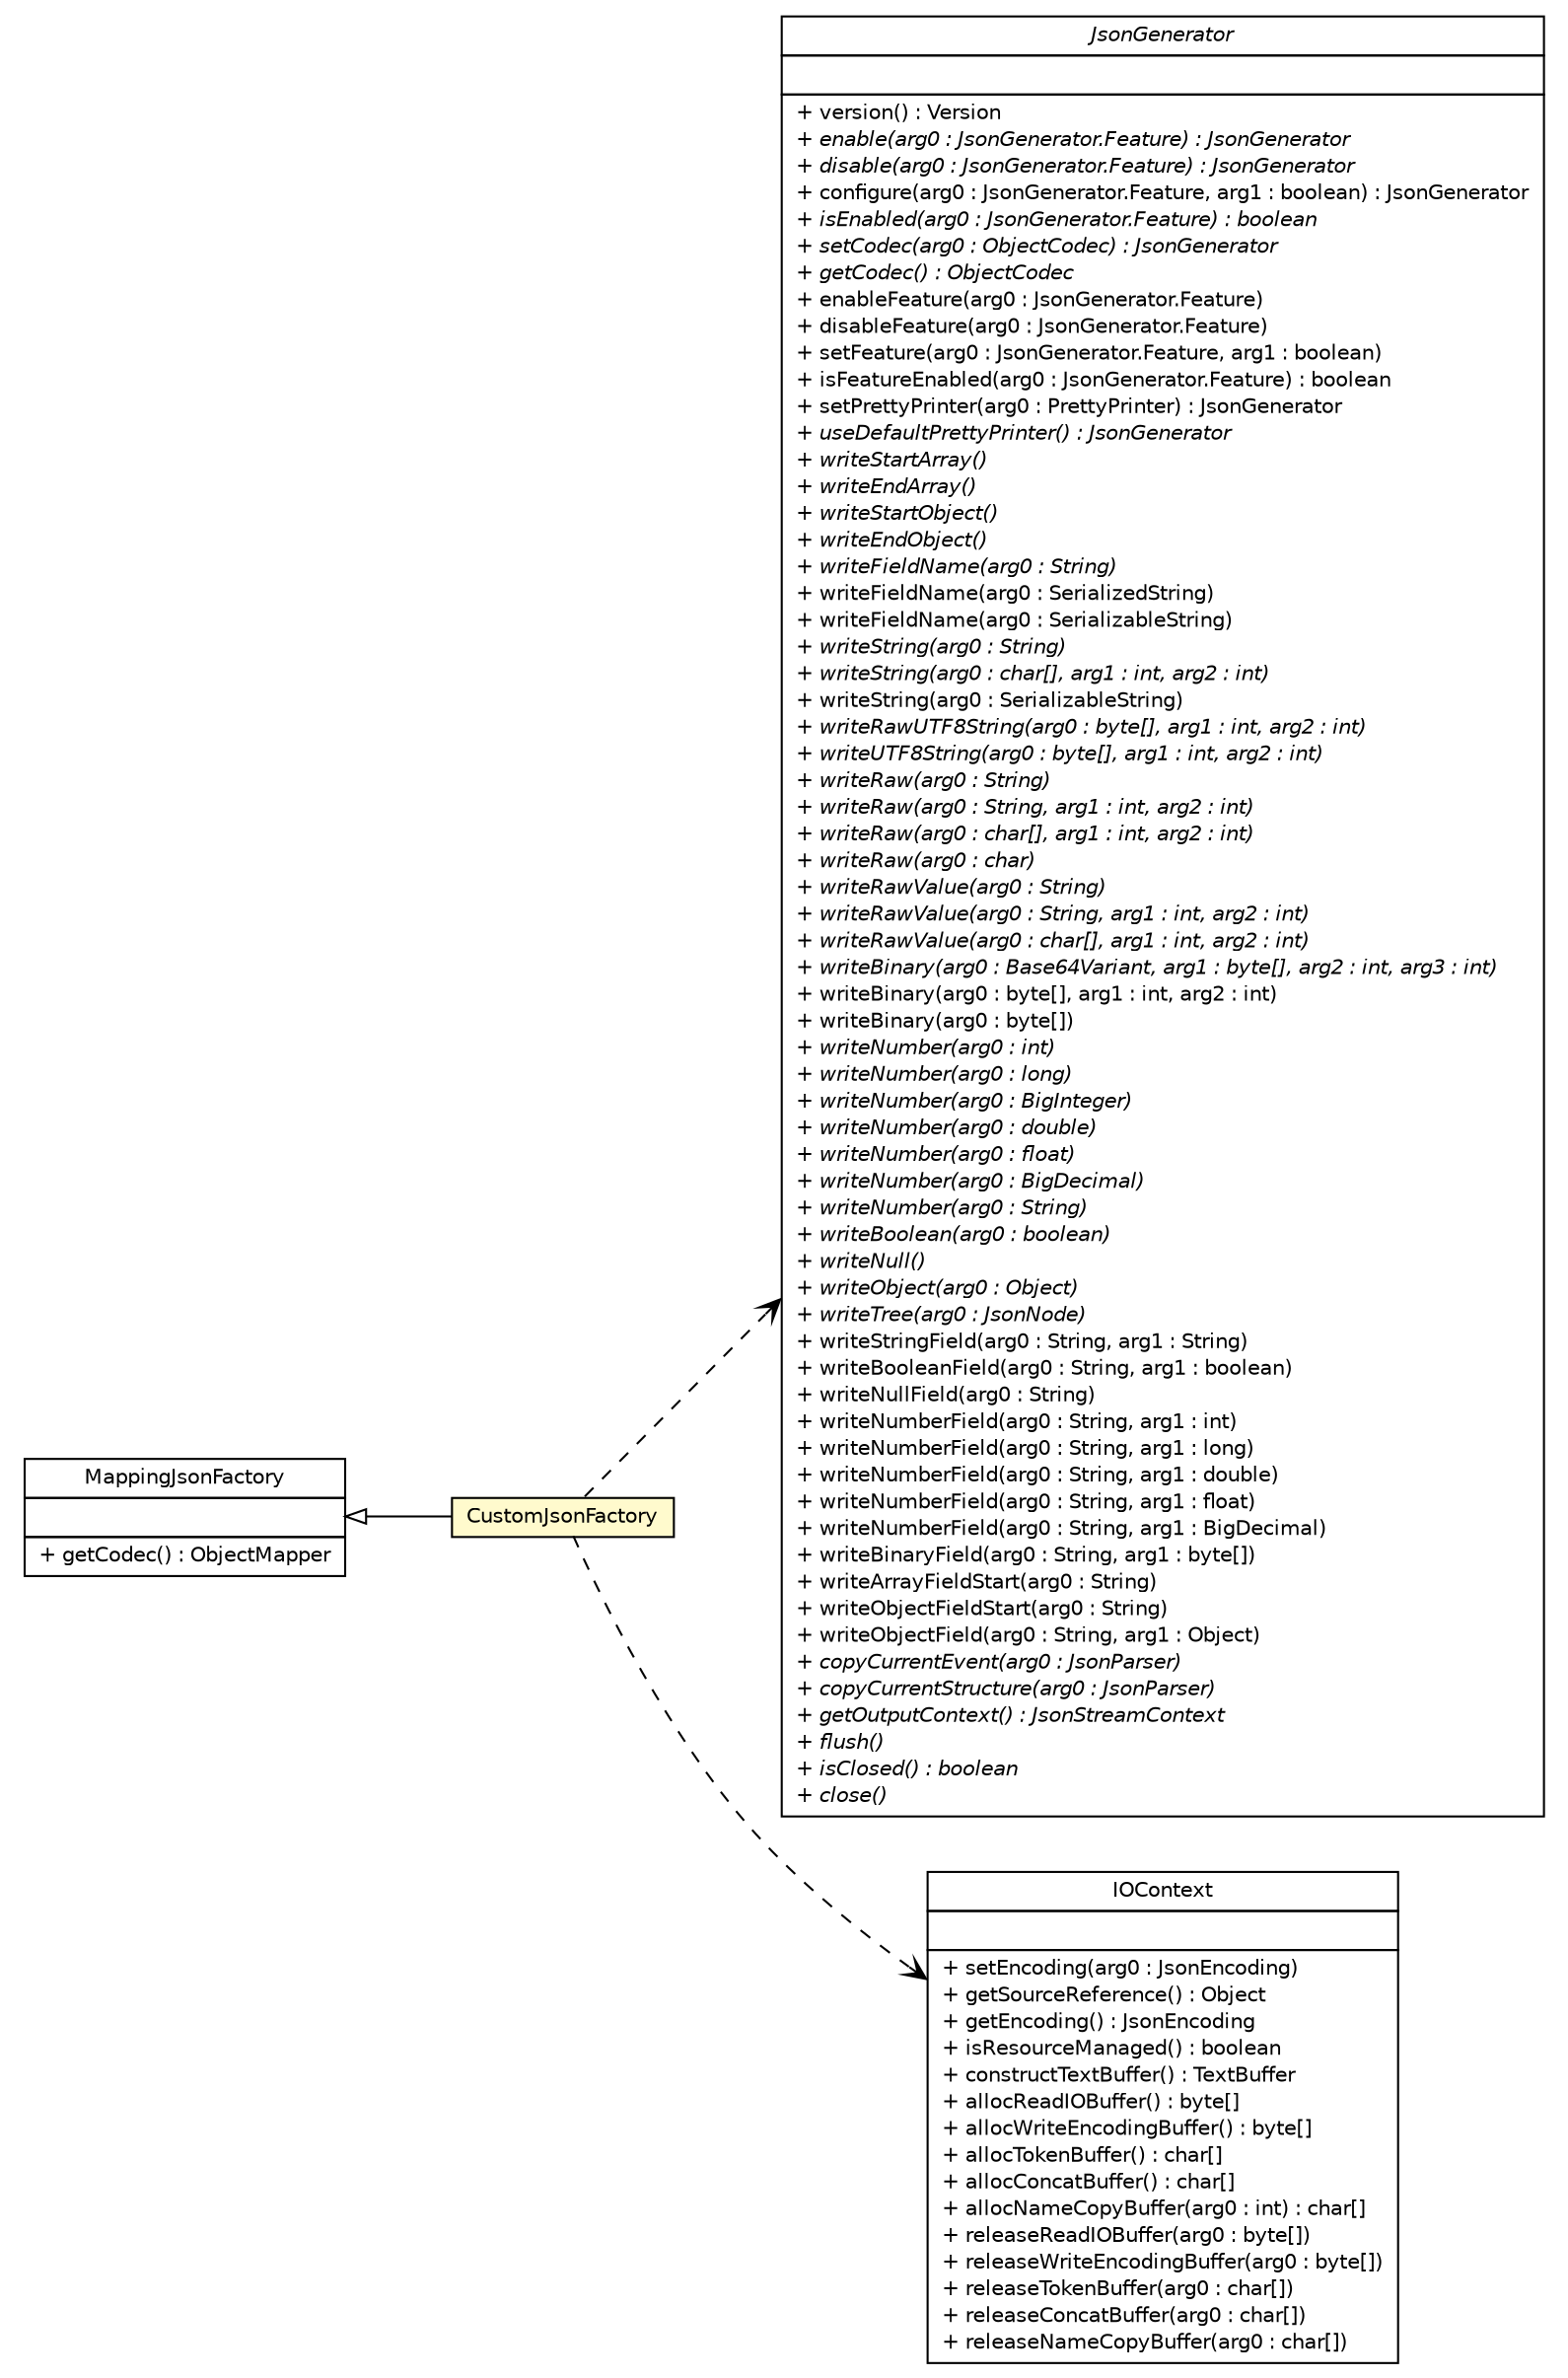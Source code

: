 #!/usr/local/bin/dot
#
# Class diagram 
# Generated by UMLGraph version 5.1 (http://www.umlgraph.org/)
#

digraph G {
	edge [fontname="Helvetica",fontsize=10,labelfontname="Helvetica",labelfontsize=10];
	node [fontname="Helvetica",fontsize=10,shape=plaintext];
	nodesep=0.25;
	ranksep=0.5;
	rankdir=LR;
	// com.inn.headstartdemo.utils.json.CustomJsonFactory
	c58721 [label=<<table title="com.inn.headstartdemo.utils.json.CustomJsonFactory" border="0" cellborder="1" cellspacing="0" cellpadding="2" port="p" bgcolor="lemonChiffon" href="./CustomJsonFactory.html">
		<tr><td><table border="0" cellspacing="0" cellpadding="1">
<tr><td align="center" balign="center"> CustomJsonFactory </td></tr>
		</table></td></tr>
		</table>>, fontname="Helvetica", fontcolor="black", fontsize=10.0];
	//com.inn.headstartdemo.utils.json.CustomJsonFactory extends org.codehaus.jackson.map.MappingJsonFactory
	c58784:p -> c58721:p [dir=back,arrowtail=empty];
	// com.inn.headstartdemo.utils.json.CustomJsonFactory DEPEND org.codehaus.jackson.JsonGenerator
	c58721:p -> c58785:p [taillabel="", label="", headlabel="", fontname="Helvetica", fontcolor="black", fontsize=10.0, color="black", arrowhead=open, style=dashed];
	// com.inn.headstartdemo.utils.json.CustomJsonFactory DEPEND org.codehaus.jackson.io.IOContext
	c58721:p -> c58789:p [taillabel="", label="", headlabel="", fontname="Helvetica", fontcolor="black", fontsize=10.0, color="black", arrowhead=open, style=dashed];
	// org.codehaus.jackson.JsonGenerator
	c58785 [label=<<table title="org.codehaus.jackson.JsonGenerator" border="0" cellborder="1" cellspacing="0" cellpadding="2" port="p" href="http://java.sun.com/j2se/1.4.2/docs/api/org/codehaus/jackson/JsonGenerator.html">
		<tr><td><table border="0" cellspacing="0" cellpadding="1">
<tr><td align="center" balign="center"><font face="Helvetica-Oblique"> JsonGenerator </font></td></tr>
		</table></td></tr>
		<tr><td><table border="0" cellspacing="0" cellpadding="1">
<tr><td align="left" balign="left">  </td></tr>
		</table></td></tr>
		<tr><td><table border="0" cellspacing="0" cellpadding="1">
<tr><td align="left" balign="left"> + version() : Version </td></tr>
<tr><td align="left" balign="left"><font face="Helvetica-Oblique" point-size="10.0"> + enable(arg0 : JsonGenerator.Feature) : JsonGenerator </font></td></tr>
<tr><td align="left" balign="left"><font face="Helvetica-Oblique" point-size="10.0"> + disable(arg0 : JsonGenerator.Feature) : JsonGenerator </font></td></tr>
<tr><td align="left" balign="left"> + configure(arg0 : JsonGenerator.Feature, arg1 : boolean) : JsonGenerator </td></tr>
<tr><td align="left" balign="left"><font face="Helvetica-Oblique" point-size="10.0"> + isEnabled(arg0 : JsonGenerator.Feature) : boolean </font></td></tr>
<tr><td align="left" balign="left"><font face="Helvetica-Oblique" point-size="10.0"> + setCodec(arg0 : ObjectCodec) : JsonGenerator </font></td></tr>
<tr><td align="left" balign="left"><font face="Helvetica-Oblique" point-size="10.0"> + getCodec() : ObjectCodec </font></td></tr>
<tr><td align="left" balign="left"> + enableFeature(arg0 : JsonGenerator.Feature) </td></tr>
<tr><td align="left" balign="left"> + disableFeature(arg0 : JsonGenerator.Feature) </td></tr>
<tr><td align="left" balign="left"> + setFeature(arg0 : JsonGenerator.Feature, arg1 : boolean) </td></tr>
<tr><td align="left" balign="left"> + isFeatureEnabled(arg0 : JsonGenerator.Feature) : boolean </td></tr>
<tr><td align="left" balign="left"> + setPrettyPrinter(arg0 : PrettyPrinter) : JsonGenerator </td></tr>
<tr><td align="left" balign="left"><font face="Helvetica-Oblique" point-size="10.0"> + useDefaultPrettyPrinter() : JsonGenerator </font></td></tr>
<tr><td align="left" balign="left"><font face="Helvetica-Oblique" point-size="10.0"> + writeStartArray() </font></td></tr>
<tr><td align="left" balign="left"><font face="Helvetica-Oblique" point-size="10.0"> + writeEndArray() </font></td></tr>
<tr><td align="left" balign="left"><font face="Helvetica-Oblique" point-size="10.0"> + writeStartObject() </font></td></tr>
<tr><td align="left" balign="left"><font face="Helvetica-Oblique" point-size="10.0"> + writeEndObject() </font></td></tr>
<tr><td align="left" balign="left"><font face="Helvetica-Oblique" point-size="10.0"> + writeFieldName(arg0 : String) </font></td></tr>
<tr><td align="left" balign="left"> + writeFieldName(arg0 : SerializedString) </td></tr>
<tr><td align="left" balign="left"> + writeFieldName(arg0 : SerializableString) </td></tr>
<tr><td align="left" balign="left"><font face="Helvetica-Oblique" point-size="10.0"> + writeString(arg0 : String) </font></td></tr>
<tr><td align="left" balign="left"><font face="Helvetica-Oblique" point-size="10.0"> + writeString(arg0 : char[], arg1 : int, arg2 : int) </font></td></tr>
<tr><td align="left" balign="left"> + writeString(arg0 : SerializableString) </td></tr>
<tr><td align="left" balign="left"><font face="Helvetica-Oblique" point-size="10.0"> + writeRawUTF8String(arg0 : byte[], arg1 : int, arg2 : int) </font></td></tr>
<tr><td align="left" balign="left"><font face="Helvetica-Oblique" point-size="10.0"> + writeUTF8String(arg0 : byte[], arg1 : int, arg2 : int) </font></td></tr>
<tr><td align="left" balign="left"><font face="Helvetica-Oblique" point-size="10.0"> + writeRaw(arg0 : String) </font></td></tr>
<tr><td align="left" balign="left"><font face="Helvetica-Oblique" point-size="10.0"> + writeRaw(arg0 : String, arg1 : int, arg2 : int) </font></td></tr>
<tr><td align="left" balign="left"><font face="Helvetica-Oblique" point-size="10.0"> + writeRaw(arg0 : char[], arg1 : int, arg2 : int) </font></td></tr>
<tr><td align="left" balign="left"><font face="Helvetica-Oblique" point-size="10.0"> + writeRaw(arg0 : char) </font></td></tr>
<tr><td align="left" balign="left"><font face="Helvetica-Oblique" point-size="10.0"> + writeRawValue(arg0 : String) </font></td></tr>
<tr><td align="left" balign="left"><font face="Helvetica-Oblique" point-size="10.0"> + writeRawValue(arg0 : String, arg1 : int, arg2 : int) </font></td></tr>
<tr><td align="left" balign="left"><font face="Helvetica-Oblique" point-size="10.0"> + writeRawValue(arg0 : char[], arg1 : int, arg2 : int) </font></td></tr>
<tr><td align="left" balign="left"><font face="Helvetica-Oblique" point-size="10.0"> + writeBinary(arg0 : Base64Variant, arg1 : byte[], arg2 : int, arg3 : int) </font></td></tr>
<tr><td align="left" balign="left"> + writeBinary(arg0 : byte[], arg1 : int, arg2 : int) </td></tr>
<tr><td align="left" balign="left"> + writeBinary(arg0 : byte[]) </td></tr>
<tr><td align="left" balign="left"><font face="Helvetica-Oblique" point-size="10.0"> + writeNumber(arg0 : int) </font></td></tr>
<tr><td align="left" balign="left"><font face="Helvetica-Oblique" point-size="10.0"> + writeNumber(arg0 : long) </font></td></tr>
<tr><td align="left" balign="left"><font face="Helvetica-Oblique" point-size="10.0"> + writeNumber(arg0 : BigInteger) </font></td></tr>
<tr><td align="left" balign="left"><font face="Helvetica-Oblique" point-size="10.0"> + writeNumber(arg0 : double) </font></td></tr>
<tr><td align="left" balign="left"><font face="Helvetica-Oblique" point-size="10.0"> + writeNumber(arg0 : float) </font></td></tr>
<tr><td align="left" balign="left"><font face="Helvetica-Oblique" point-size="10.0"> + writeNumber(arg0 : BigDecimal) </font></td></tr>
<tr><td align="left" balign="left"><font face="Helvetica-Oblique" point-size="10.0"> + writeNumber(arg0 : String) </font></td></tr>
<tr><td align="left" balign="left"><font face="Helvetica-Oblique" point-size="10.0"> + writeBoolean(arg0 : boolean) </font></td></tr>
<tr><td align="left" balign="left"><font face="Helvetica-Oblique" point-size="10.0"> + writeNull() </font></td></tr>
<tr><td align="left" balign="left"><font face="Helvetica-Oblique" point-size="10.0"> + writeObject(arg0 : Object) </font></td></tr>
<tr><td align="left" balign="left"><font face="Helvetica-Oblique" point-size="10.0"> + writeTree(arg0 : JsonNode) </font></td></tr>
<tr><td align="left" balign="left"> + writeStringField(arg0 : String, arg1 : String) </td></tr>
<tr><td align="left" balign="left"> + writeBooleanField(arg0 : String, arg1 : boolean) </td></tr>
<tr><td align="left" balign="left"> + writeNullField(arg0 : String) </td></tr>
<tr><td align="left" balign="left"> + writeNumberField(arg0 : String, arg1 : int) </td></tr>
<tr><td align="left" balign="left"> + writeNumberField(arg0 : String, arg1 : long) </td></tr>
<tr><td align="left" balign="left"> + writeNumberField(arg0 : String, arg1 : double) </td></tr>
<tr><td align="left" balign="left"> + writeNumberField(arg0 : String, arg1 : float) </td></tr>
<tr><td align="left" balign="left"> + writeNumberField(arg0 : String, arg1 : BigDecimal) </td></tr>
<tr><td align="left" balign="left"> + writeBinaryField(arg0 : String, arg1 : byte[]) </td></tr>
<tr><td align="left" balign="left"> + writeArrayFieldStart(arg0 : String) </td></tr>
<tr><td align="left" balign="left"> + writeObjectFieldStart(arg0 : String) </td></tr>
<tr><td align="left" balign="left"> + writeObjectField(arg0 : String, arg1 : Object) </td></tr>
<tr><td align="left" balign="left"><font face="Helvetica-Oblique" point-size="10.0"> + copyCurrentEvent(arg0 : JsonParser) </font></td></tr>
<tr><td align="left" balign="left"><font face="Helvetica-Oblique" point-size="10.0"> + copyCurrentStructure(arg0 : JsonParser) </font></td></tr>
<tr><td align="left" balign="left"><font face="Helvetica-Oblique" point-size="10.0"> + getOutputContext() : JsonStreamContext </font></td></tr>
<tr><td align="left" balign="left"><font face="Helvetica-Oblique" point-size="10.0"> + flush() </font></td></tr>
<tr><td align="left" balign="left"><font face="Helvetica-Oblique" point-size="10.0"> + isClosed() : boolean </font></td></tr>
<tr><td align="left" balign="left"><font face="Helvetica-Oblique" point-size="10.0"> + close() </font></td></tr>
		</table></td></tr>
		</table>>, fontname="Helvetica", fontcolor="black", fontsize=10.0];
	// org.codehaus.jackson.map.MappingJsonFactory
	c58784 [label=<<table title="org.codehaus.jackson.map.MappingJsonFactory" border="0" cellborder="1" cellspacing="0" cellpadding="2" port="p" href="http://java.sun.com/j2se/1.4.2/docs/api/org/codehaus/jackson/map/MappingJsonFactory.html">
		<tr><td><table border="0" cellspacing="0" cellpadding="1">
<tr><td align="center" balign="center"> MappingJsonFactory </td></tr>
		</table></td></tr>
		<tr><td><table border="0" cellspacing="0" cellpadding="1">
<tr><td align="left" balign="left">  </td></tr>
		</table></td></tr>
		<tr><td><table border="0" cellspacing="0" cellpadding="1">
<tr><td align="left" balign="left"> + getCodec() : ObjectMapper </td></tr>
		</table></td></tr>
		</table>>, fontname="Helvetica", fontcolor="black", fontsize=10.0];
	// org.codehaus.jackson.io.IOContext
	c58789 [label=<<table title="org.codehaus.jackson.io.IOContext" border="0" cellborder="1" cellspacing="0" cellpadding="2" port="p" href="http://java.sun.com/j2se/1.4.2/docs/api/org/codehaus/jackson/io/IOContext.html">
		<tr><td><table border="0" cellspacing="0" cellpadding="1">
<tr><td align="center" balign="center"> IOContext </td></tr>
		</table></td></tr>
		<tr><td><table border="0" cellspacing="0" cellpadding="1">
<tr><td align="left" balign="left">  </td></tr>
		</table></td></tr>
		<tr><td><table border="0" cellspacing="0" cellpadding="1">
<tr><td align="left" balign="left"> + setEncoding(arg0 : JsonEncoding) </td></tr>
<tr><td align="left" balign="left"> + getSourceReference() : Object </td></tr>
<tr><td align="left" balign="left"> + getEncoding() : JsonEncoding </td></tr>
<tr><td align="left" balign="left"> + isResourceManaged() : boolean </td></tr>
<tr><td align="left" balign="left"> + constructTextBuffer() : TextBuffer </td></tr>
<tr><td align="left" balign="left"> + allocReadIOBuffer() : byte[] </td></tr>
<tr><td align="left" balign="left"> + allocWriteEncodingBuffer() : byte[] </td></tr>
<tr><td align="left" balign="left"> + allocTokenBuffer() : char[] </td></tr>
<tr><td align="left" balign="left"> + allocConcatBuffer() : char[] </td></tr>
<tr><td align="left" balign="left"> + allocNameCopyBuffer(arg0 : int) : char[] </td></tr>
<tr><td align="left" balign="left"> + releaseReadIOBuffer(arg0 : byte[]) </td></tr>
<tr><td align="left" balign="left"> + releaseWriteEncodingBuffer(arg0 : byte[]) </td></tr>
<tr><td align="left" balign="left"> + releaseTokenBuffer(arg0 : char[]) </td></tr>
<tr><td align="left" balign="left"> + releaseConcatBuffer(arg0 : char[]) </td></tr>
<tr><td align="left" balign="left"> + releaseNameCopyBuffer(arg0 : char[]) </td></tr>
		</table></td></tr>
		</table>>, fontname="Helvetica", fontcolor="black", fontsize=10.0];
}

